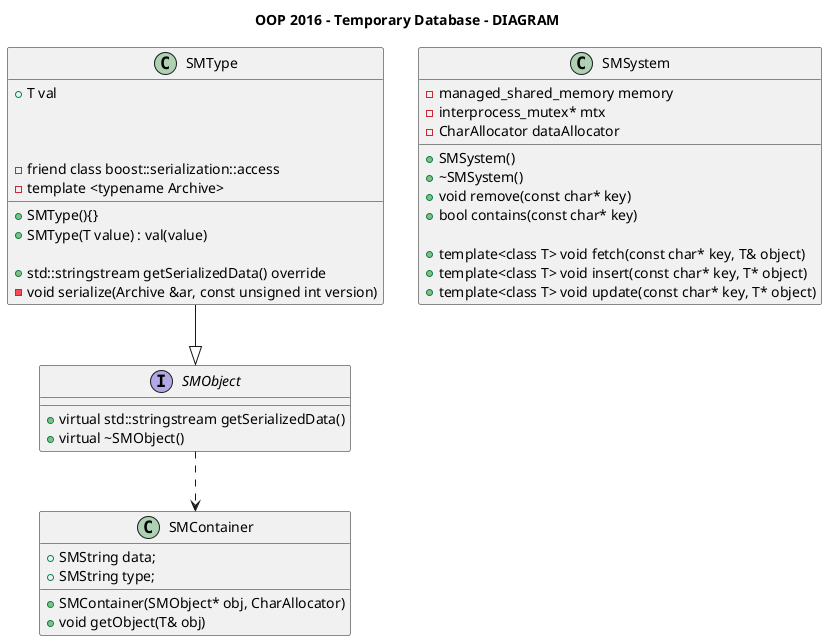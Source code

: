 @startuml
title OOP 2016 - Temporary Database - DIAGRAM 

interface SMObject {
      +virtual std::stringstream getSerializedData() 
      +virtual ~SMObject()
}

class SMContainer {
        +SMString data;
        +SMString type;
        +SMContainer(SMObject* obj, CharAllocator)
        +void getObject(T& obj)
        
    }

class SMSystem {
       -managed_shared_memory memory
       -interprocess_mutex* mtx
       -CharAllocator dataAllocator

        +SMSystem()
        +~SMSystem()
        +void remove(const char* key)
        +bool contains(const char* key)

        +template<class T> void fetch(const char* key, T& object) 
        +template<class T> void insert(const char* key, T* object) 
        +template<class T> void update(const char* key, T* object) 
}
class SMType{

        +T val

        +SMType(){}
        +SMType(T value) : val(value)

        +std::stringstream getSerializedData() override 

        -friend class boost::serialization::access
        -template <typename Archive>
        -void serialize(Archive &ar, const unsigned int version)
      
    }
 SMType  --|> SMObject
SMObject ..>  SMContainer


@enduml
